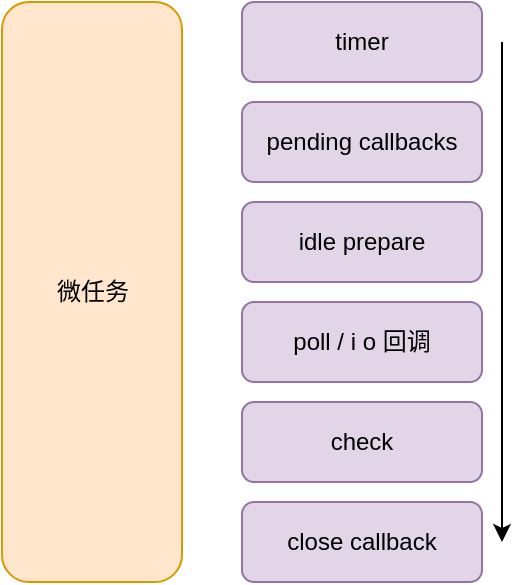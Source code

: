 <mxfile>
    <diagram id="-iw1gmuUfpXtr5yg9HuD" name="第 1 页">
        <mxGraphModel dx="636" dy="286" grid="1" gridSize="10" guides="1" tooltips="1" connect="1" arrows="1" fold="1" page="1" pageScale="1" pageWidth="1600" pageHeight="900" math="0" shadow="0">
            <root>
                <mxCell id="0"/>
                <mxCell id="1" parent="0"/>
                <mxCell id="2" value="" style="rounded=1;whiteSpace=wrap;html=1;fillColor=#ffe6cc;strokeColor=#d79b00;" vertex="1" parent="1">
                    <mxGeometry x="90" y="80" width="90" height="290" as="geometry"/>
                </mxCell>
                <mxCell id="3" value="微任务" style="text;html=1;align=center;verticalAlign=middle;resizable=0;points=[];autosize=1;strokeColor=none;fillColor=none;" vertex="1" parent="1">
                    <mxGeometry x="110" y="215" width="50" height="20" as="geometry"/>
                </mxCell>
                <mxCell id="6" value="check" style="rounded=1;whiteSpace=wrap;html=1;fillColor=#e1d5e7;strokeColor=#9673a6;" vertex="1" parent="1">
                    <mxGeometry x="210" y="280" width="120" height="40" as="geometry"/>
                </mxCell>
                <mxCell id="7" value="poll / i o 回调" style="rounded=1;whiteSpace=wrap;html=1;fillColor=#e1d5e7;strokeColor=#9673a6;" vertex="1" parent="1">
                    <mxGeometry x="210" y="230" width="120" height="40" as="geometry"/>
                </mxCell>
                <mxCell id="8" value="idle prepare" style="rounded=1;whiteSpace=wrap;html=1;fillColor=#e1d5e7;strokeColor=#9673a6;" vertex="1" parent="1">
                    <mxGeometry x="210" y="180" width="120" height="40" as="geometry"/>
                </mxCell>
                <mxCell id="9" value="pending callbacks" style="rounded=1;whiteSpace=wrap;html=1;fillColor=#e1d5e7;strokeColor=#9673a6;" vertex="1" parent="1">
                    <mxGeometry x="210" y="130" width="120" height="40" as="geometry"/>
                </mxCell>
                <mxCell id="10" value="timer" style="rounded=1;whiteSpace=wrap;html=1;fillColor=#e1d5e7;strokeColor=#9673a6;" vertex="1" parent="1">
                    <mxGeometry x="210" y="80" width="120" height="40" as="geometry"/>
                </mxCell>
                <mxCell id="11" value="close callback" style="rounded=1;whiteSpace=wrap;html=1;fillColor=#e1d5e7;strokeColor=#9673a6;" vertex="1" parent="1">
                    <mxGeometry x="210" y="330" width="120" height="40" as="geometry"/>
                </mxCell>
                <mxCell id="16" value="" style="endArrow=classic;html=1;" edge="1" parent="1">
                    <mxGeometry width="50" height="50" relative="1" as="geometry">
                        <mxPoint x="340" y="100" as="sourcePoint"/>
                        <mxPoint x="340" y="350" as="targetPoint"/>
                    </mxGeometry>
                </mxCell>
            </root>
        </mxGraphModel>
    </diagram>
</mxfile>
